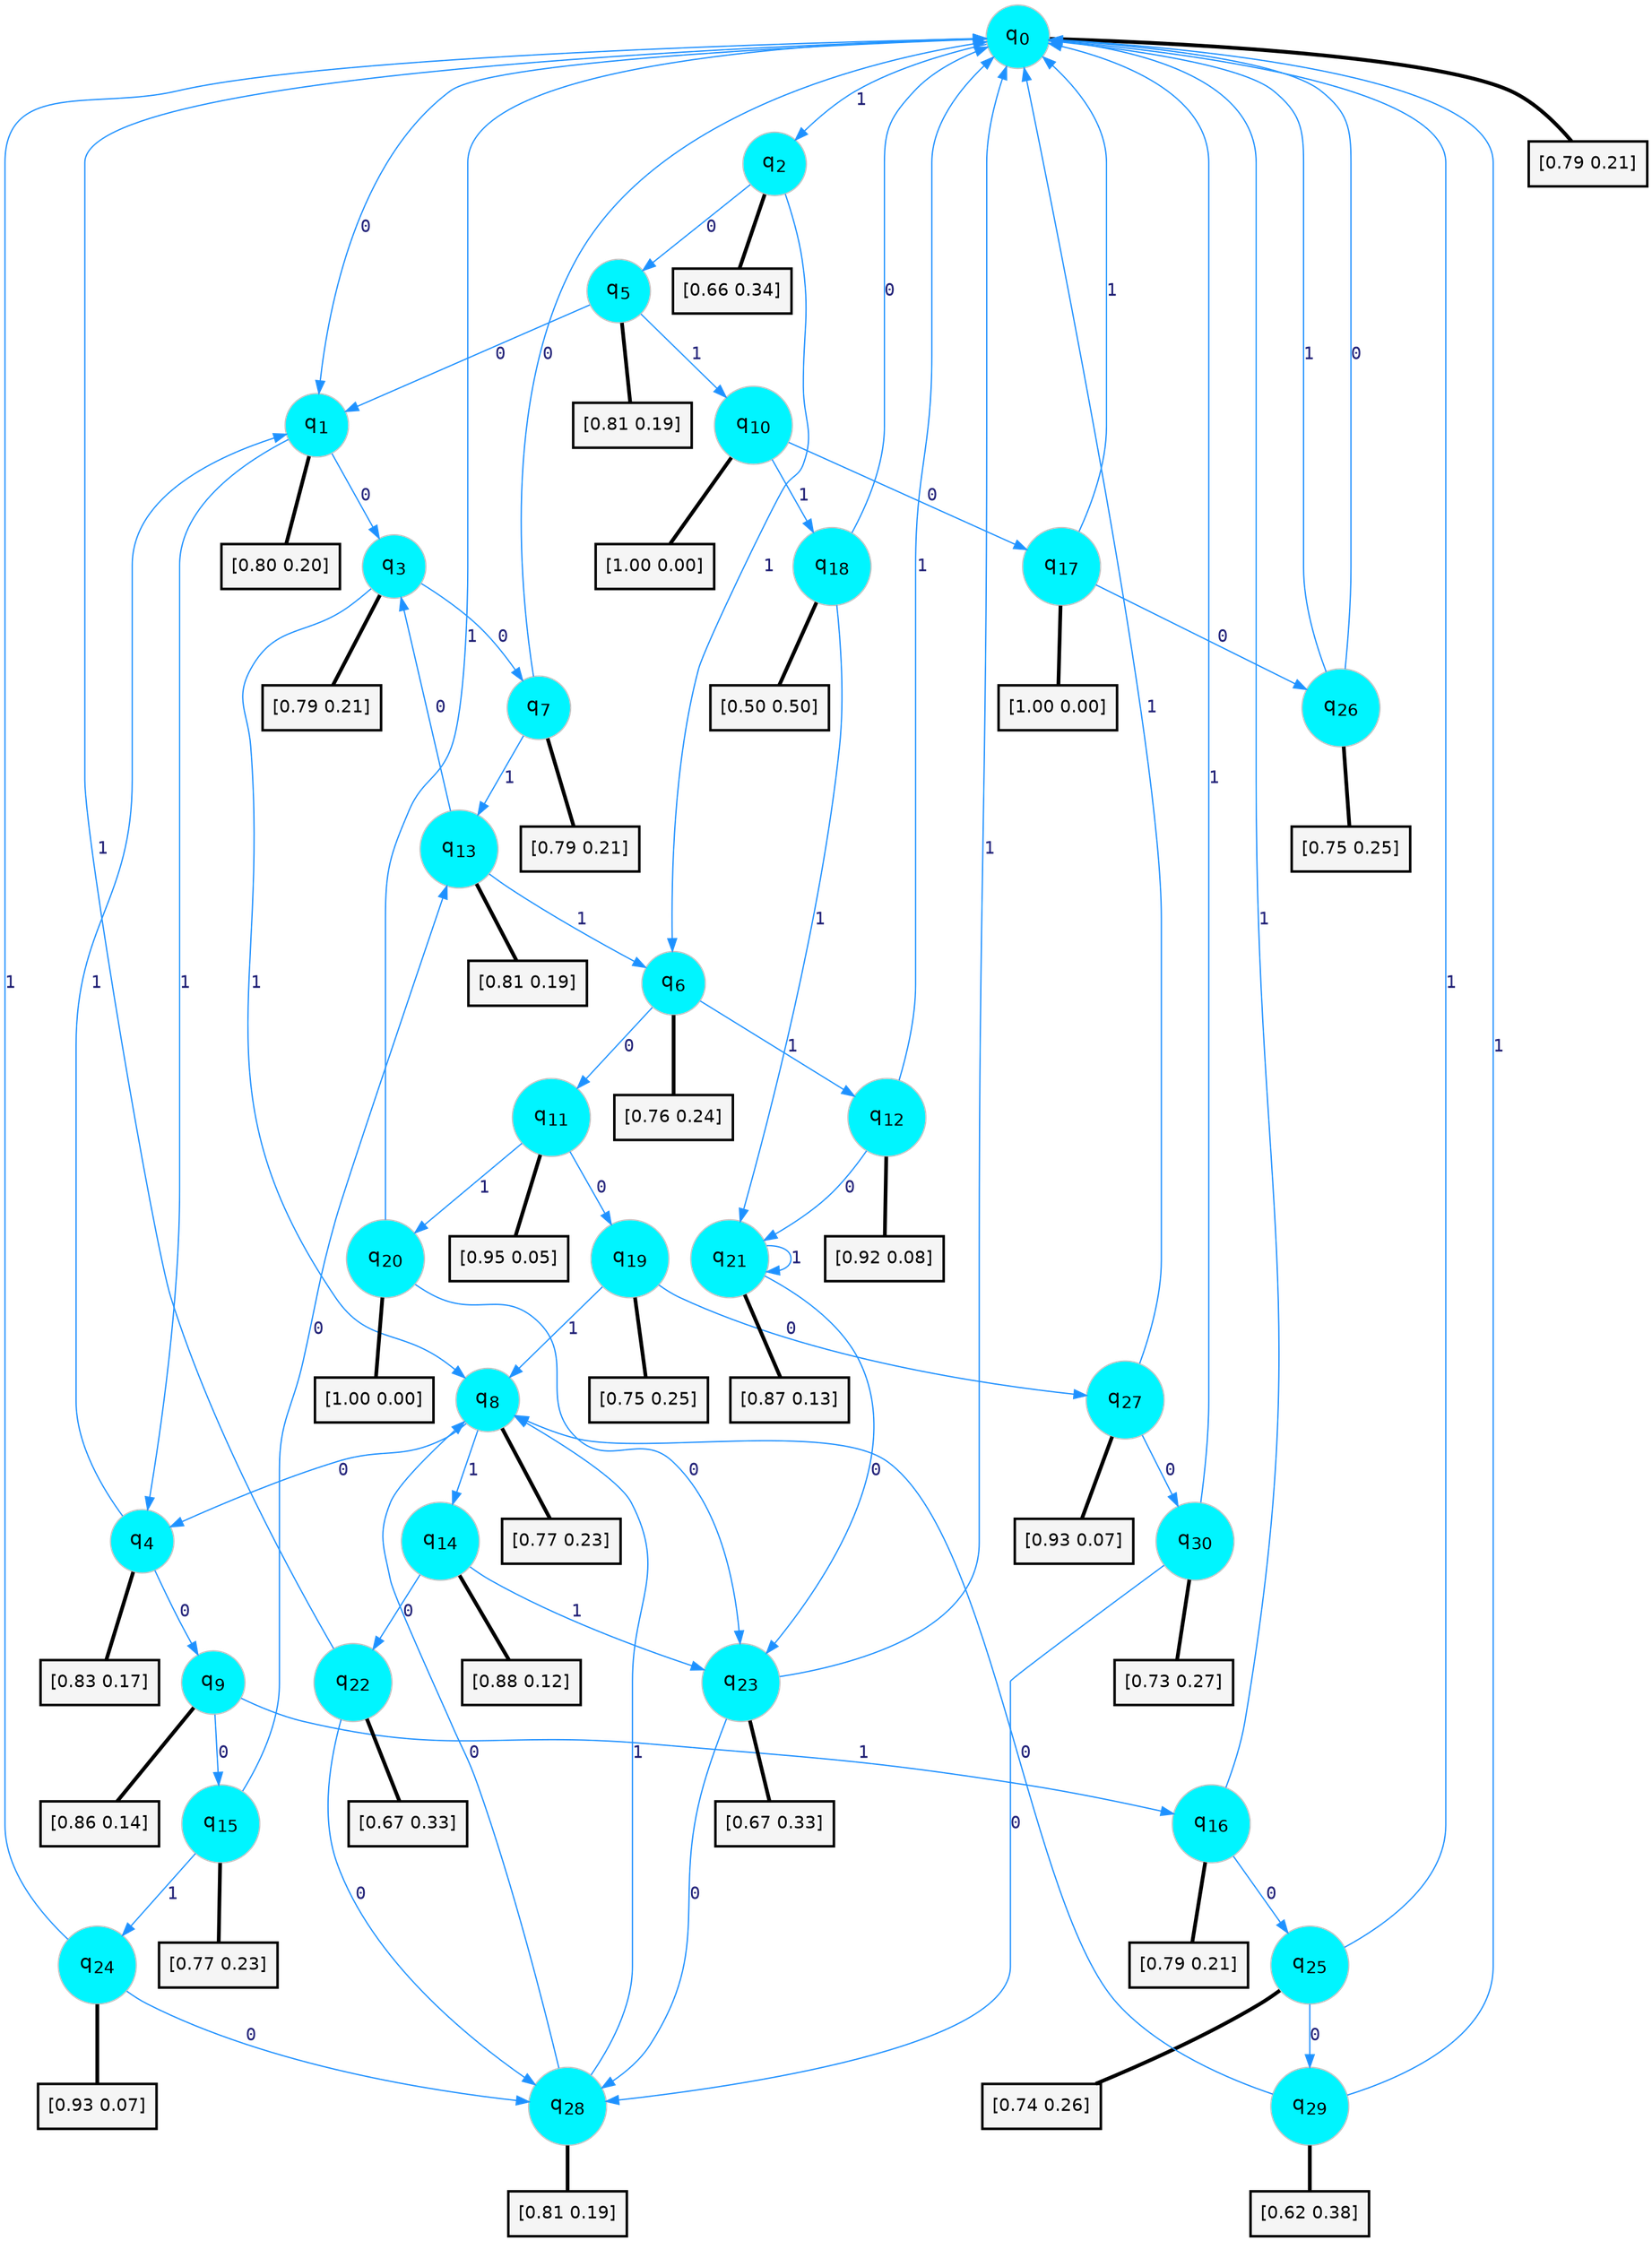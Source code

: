 digraph G {
graph [
bgcolor=transparent, dpi=300, rankdir=TD, size="40,25"];
node [
color=gray, fillcolor=turquoise1, fontcolor=black, fontname=Helvetica, fontsize=16, fontweight=bold, shape=circle, style=filled];
edge [
arrowsize=1, color=dodgerblue1, fontcolor=midnightblue, fontname=courier, fontweight=bold, penwidth=1, style=solid, weight=20];
0[label=<q<SUB>0</SUB>>];
1[label=<q<SUB>1</SUB>>];
2[label=<q<SUB>2</SUB>>];
3[label=<q<SUB>3</SUB>>];
4[label=<q<SUB>4</SUB>>];
5[label=<q<SUB>5</SUB>>];
6[label=<q<SUB>6</SUB>>];
7[label=<q<SUB>7</SUB>>];
8[label=<q<SUB>8</SUB>>];
9[label=<q<SUB>9</SUB>>];
10[label=<q<SUB>10</SUB>>];
11[label=<q<SUB>11</SUB>>];
12[label=<q<SUB>12</SUB>>];
13[label=<q<SUB>13</SUB>>];
14[label=<q<SUB>14</SUB>>];
15[label=<q<SUB>15</SUB>>];
16[label=<q<SUB>16</SUB>>];
17[label=<q<SUB>17</SUB>>];
18[label=<q<SUB>18</SUB>>];
19[label=<q<SUB>19</SUB>>];
20[label=<q<SUB>20</SUB>>];
21[label=<q<SUB>21</SUB>>];
22[label=<q<SUB>22</SUB>>];
23[label=<q<SUB>23</SUB>>];
24[label=<q<SUB>24</SUB>>];
25[label=<q<SUB>25</SUB>>];
26[label=<q<SUB>26</SUB>>];
27[label=<q<SUB>27</SUB>>];
28[label=<q<SUB>28</SUB>>];
29[label=<q<SUB>29</SUB>>];
30[label=<q<SUB>30</SUB>>];
31[label="[0.79 0.21]", shape=box,fontcolor=black, fontname=Helvetica, fontsize=14, penwidth=2, fillcolor=whitesmoke,color=black];
32[label="[0.80 0.20]", shape=box,fontcolor=black, fontname=Helvetica, fontsize=14, penwidth=2, fillcolor=whitesmoke,color=black];
33[label="[0.66 0.34]", shape=box,fontcolor=black, fontname=Helvetica, fontsize=14, penwidth=2, fillcolor=whitesmoke,color=black];
34[label="[0.79 0.21]", shape=box,fontcolor=black, fontname=Helvetica, fontsize=14, penwidth=2, fillcolor=whitesmoke,color=black];
35[label="[0.83 0.17]", shape=box,fontcolor=black, fontname=Helvetica, fontsize=14, penwidth=2, fillcolor=whitesmoke,color=black];
36[label="[0.81 0.19]", shape=box,fontcolor=black, fontname=Helvetica, fontsize=14, penwidth=2, fillcolor=whitesmoke,color=black];
37[label="[0.76 0.24]", shape=box,fontcolor=black, fontname=Helvetica, fontsize=14, penwidth=2, fillcolor=whitesmoke,color=black];
38[label="[0.79 0.21]", shape=box,fontcolor=black, fontname=Helvetica, fontsize=14, penwidth=2, fillcolor=whitesmoke,color=black];
39[label="[0.77 0.23]", shape=box,fontcolor=black, fontname=Helvetica, fontsize=14, penwidth=2, fillcolor=whitesmoke,color=black];
40[label="[0.86 0.14]", shape=box,fontcolor=black, fontname=Helvetica, fontsize=14, penwidth=2, fillcolor=whitesmoke,color=black];
41[label="[1.00 0.00]", shape=box,fontcolor=black, fontname=Helvetica, fontsize=14, penwidth=2, fillcolor=whitesmoke,color=black];
42[label="[0.95 0.05]", shape=box,fontcolor=black, fontname=Helvetica, fontsize=14, penwidth=2, fillcolor=whitesmoke,color=black];
43[label="[0.92 0.08]", shape=box,fontcolor=black, fontname=Helvetica, fontsize=14, penwidth=2, fillcolor=whitesmoke,color=black];
44[label="[0.81 0.19]", shape=box,fontcolor=black, fontname=Helvetica, fontsize=14, penwidth=2, fillcolor=whitesmoke,color=black];
45[label="[0.88 0.12]", shape=box,fontcolor=black, fontname=Helvetica, fontsize=14, penwidth=2, fillcolor=whitesmoke,color=black];
46[label="[0.77 0.23]", shape=box,fontcolor=black, fontname=Helvetica, fontsize=14, penwidth=2, fillcolor=whitesmoke,color=black];
47[label="[0.79 0.21]", shape=box,fontcolor=black, fontname=Helvetica, fontsize=14, penwidth=2, fillcolor=whitesmoke,color=black];
48[label="[1.00 0.00]", shape=box,fontcolor=black, fontname=Helvetica, fontsize=14, penwidth=2, fillcolor=whitesmoke,color=black];
49[label="[0.50 0.50]", shape=box,fontcolor=black, fontname=Helvetica, fontsize=14, penwidth=2, fillcolor=whitesmoke,color=black];
50[label="[0.75 0.25]", shape=box,fontcolor=black, fontname=Helvetica, fontsize=14, penwidth=2, fillcolor=whitesmoke,color=black];
51[label="[1.00 0.00]", shape=box,fontcolor=black, fontname=Helvetica, fontsize=14, penwidth=2, fillcolor=whitesmoke,color=black];
52[label="[0.87 0.13]", shape=box,fontcolor=black, fontname=Helvetica, fontsize=14, penwidth=2, fillcolor=whitesmoke,color=black];
53[label="[0.67 0.33]", shape=box,fontcolor=black, fontname=Helvetica, fontsize=14, penwidth=2, fillcolor=whitesmoke,color=black];
54[label="[0.67 0.33]", shape=box,fontcolor=black, fontname=Helvetica, fontsize=14, penwidth=2, fillcolor=whitesmoke,color=black];
55[label="[0.93 0.07]", shape=box,fontcolor=black, fontname=Helvetica, fontsize=14, penwidth=2, fillcolor=whitesmoke,color=black];
56[label="[0.74 0.26]", shape=box,fontcolor=black, fontname=Helvetica, fontsize=14, penwidth=2, fillcolor=whitesmoke,color=black];
57[label="[0.75 0.25]", shape=box,fontcolor=black, fontname=Helvetica, fontsize=14, penwidth=2, fillcolor=whitesmoke,color=black];
58[label="[0.93 0.07]", shape=box,fontcolor=black, fontname=Helvetica, fontsize=14, penwidth=2, fillcolor=whitesmoke,color=black];
59[label="[0.81 0.19]", shape=box,fontcolor=black, fontname=Helvetica, fontsize=14, penwidth=2, fillcolor=whitesmoke,color=black];
60[label="[0.62 0.38]", shape=box,fontcolor=black, fontname=Helvetica, fontsize=14, penwidth=2, fillcolor=whitesmoke,color=black];
61[label="[0.73 0.27]", shape=box,fontcolor=black, fontname=Helvetica, fontsize=14, penwidth=2, fillcolor=whitesmoke,color=black];
0->1 [label=0];
0->2 [label=1];
0->31 [arrowhead=none, penwidth=3,color=black];
1->3 [label=0];
1->4 [label=1];
1->32 [arrowhead=none, penwidth=3,color=black];
2->5 [label=0];
2->6 [label=1];
2->33 [arrowhead=none, penwidth=3,color=black];
3->7 [label=0];
3->8 [label=1];
3->34 [arrowhead=none, penwidth=3,color=black];
4->9 [label=0];
4->1 [label=1];
4->35 [arrowhead=none, penwidth=3,color=black];
5->1 [label=0];
5->10 [label=1];
5->36 [arrowhead=none, penwidth=3,color=black];
6->11 [label=0];
6->12 [label=1];
6->37 [arrowhead=none, penwidth=3,color=black];
7->0 [label=0];
7->13 [label=1];
7->38 [arrowhead=none, penwidth=3,color=black];
8->4 [label=0];
8->14 [label=1];
8->39 [arrowhead=none, penwidth=3,color=black];
9->15 [label=0];
9->16 [label=1];
9->40 [arrowhead=none, penwidth=3,color=black];
10->17 [label=0];
10->18 [label=1];
10->41 [arrowhead=none, penwidth=3,color=black];
11->19 [label=0];
11->20 [label=1];
11->42 [arrowhead=none, penwidth=3,color=black];
12->21 [label=0];
12->0 [label=1];
12->43 [arrowhead=none, penwidth=3,color=black];
13->3 [label=0];
13->6 [label=1];
13->44 [arrowhead=none, penwidth=3,color=black];
14->22 [label=0];
14->23 [label=1];
14->45 [arrowhead=none, penwidth=3,color=black];
15->13 [label=0];
15->24 [label=1];
15->46 [arrowhead=none, penwidth=3,color=black];
16->25 [label=0];
16->0 [label=1];
16->47 [arrowhead=none, penwidth=3,color=black];
17->26 [label=0];
17->0 [label=1];
17->48 [arrowhead=none, penwidth=3,color=black];
18->0 [label=0];
18->21 [label=1];
18->49 [arrowhead=none, penwidth=3,color=black];
19->27 [label=0];
19->8 [label=1];
19->50 [arrowhead=none, penwidth=3,color=black];
20->23 [label=0];
20->0 [label=1];
20->51 [arrowhead=none, penwidth=3,color=black];
21->23 [label=0];
21->21 [label=1];
21->52 [arrowhead=none, penwidth=3,color=black];
22->28 [label=0];
22->0 [label=1];
22->53 [arrowhead=none, penwidth=3,color=black];
23->28 [label=0];
23->0 [label=1];
23->54 [arrowhead=none, penwidth=3,color=black];
24->28 [label=0];
24->0 [label=1];
24->55 [arrowhead=none, penwidth=3,color=black];
25->29 [label=0];
25->0 [label=1];
25->56 [arrowhead=none, penwidth=3,color=black];
26->0 [label=0];
26->0 [label=1];
26->57 [arrowhead=none, penwidth=3,color=black];
27->30 [label=0];
27->0 [label=1];
27->58 [arrowhead=none, penwidth=3,color=black];
28->8 [label=0];
28->8 [label=1];
28->59 [arrowhead=none, penwidth=3,color=black];
29->8 [label=0];
29->0 [label=1];
29->60 [arrowhead=none, penwidth=3,color=black];
30->28 [label=0];
30->0 [label=1];
30->61 [arrowhead=none, penwidth=3,color=black];
}
